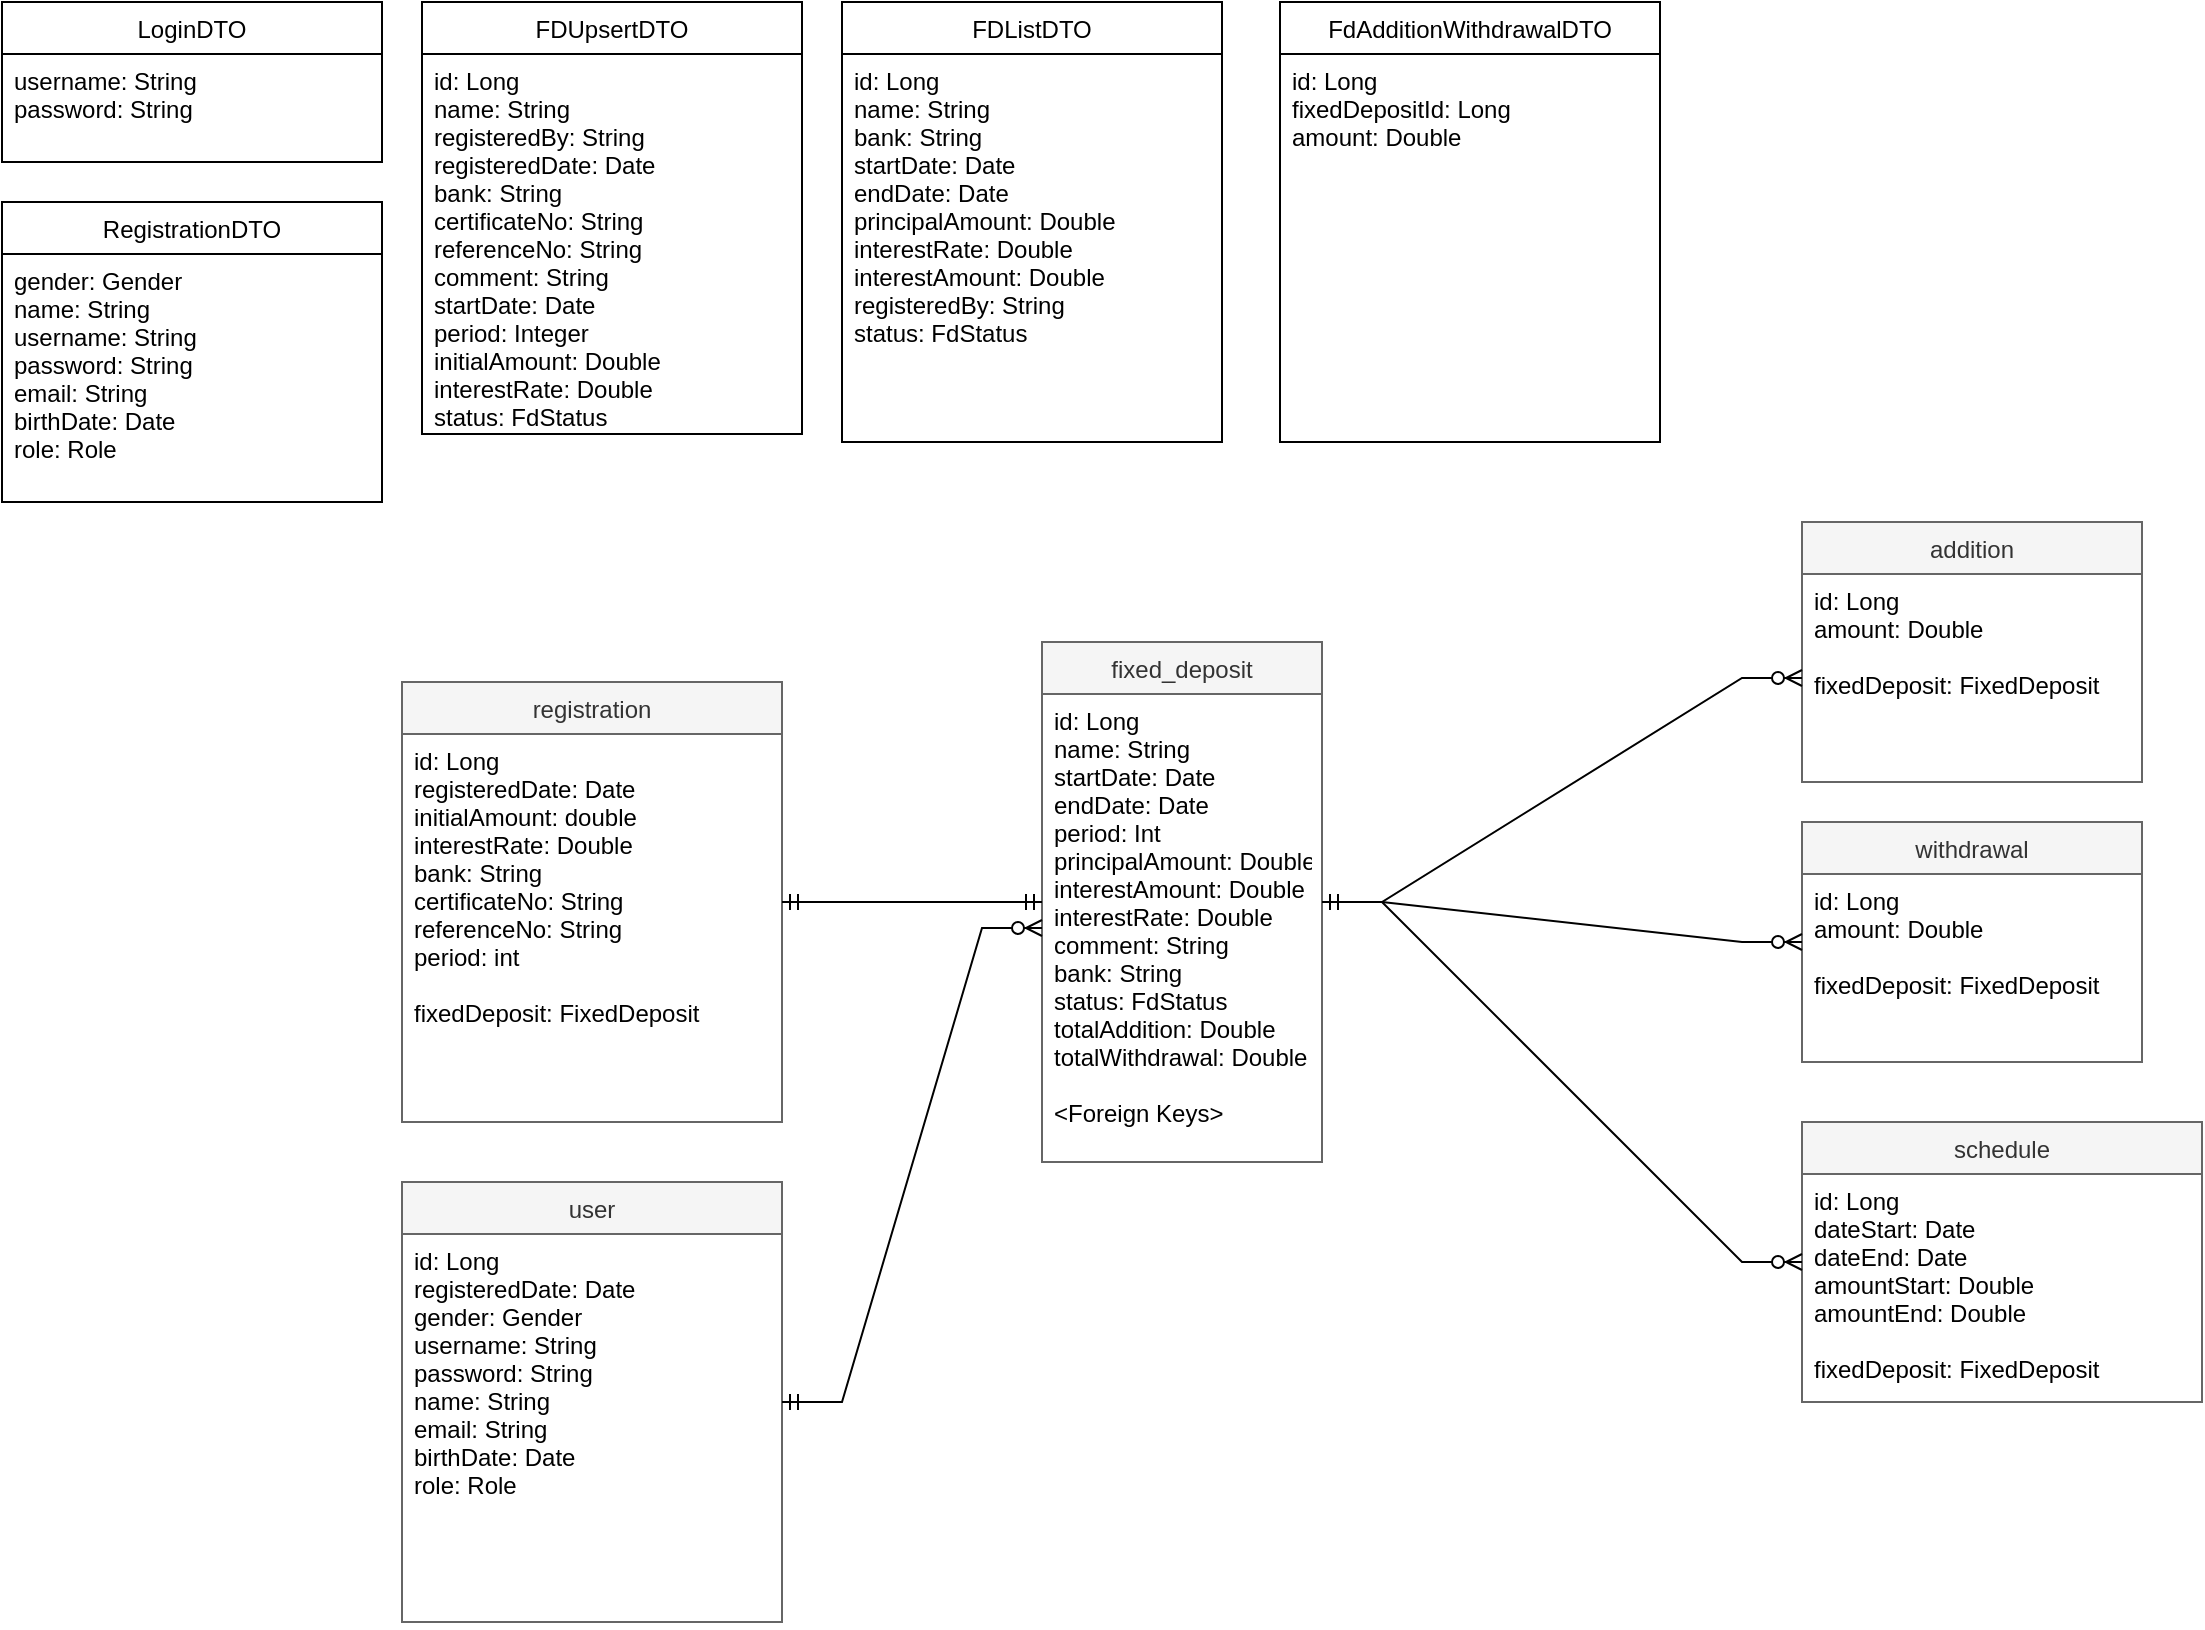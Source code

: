 <mxfile>
    <diagram id="mPpDOSAMnxNj2uNVnUjM" name="Page-1">
        <mxGraphModel dx="1824" dy="1493" grid="1" gridSize="10" guides="1" tooltips="1" connect="1" arrows="1" fold="1" page="1" pageScale="1" pageWidth="827" pageHeight="1169" math="0" shadow="0">
            <root>
                <mxCell id="0"/>
                <mxCell id="1" parent="0"/>
                <mxCell id="t8Pp8utrSWtBbzFyiBZC-5" value="fixed_deposit" style="swimlane;fontStyle=0;childLayout=stackLayout;horizontal=1;startSize=26;fillColor=#f5f5f5;horizontalStack=0;resizeParent=1;resizeParentMax=0;resizeLast=0;collapsible=1;marginBottom=0;fontColor=#333333;strokeColor=#666666;" parent="1" vertex="1">
                    <mxGeometry x="190" y="120" width="140" height="260" as="geometry"/>
                </mxCell>
                <mxCell id="t8Pp8utrSWtBbzFyiBZC-7" value="id: Long&#10;name: String&#10;startDate: Date&#10;endDate: Date&#10;period: Int&#10;principalAmount: Double&#10;interestAmount: Double&#10;interestRate: Double&#10;comment: String&#10;bank: String&#10;status: FdStatus&#10;totalAddition: Double&#10;totalWithdrawal: Double&#10;&#10;&lt;Foreign Keys&gt;" style="text;strokeColor=none;fillColor=none;align=left;verticalAlign=top;spacingLeft=4;spacingRight=4;overflow=hidden;rotatable=0;points=[[0,0.5],[1,0.5]];portConstraint=eastwest;" parent="t8Pp8utrSWtBbzFyiBZC-5" vertex="1">
                    <mxGeometry y="26" width="140" height="234" as="geometry"/>
                </mxCell>
                <mxCell id="t8Pp8utrSWtBbzFyiBZC-9" value="schedule" style="swimlane;fontStyle=0;childLayout=stackLayout;horizontal=1;startSize=26;fillColor=#f5f5f5;horizontalStack=0;resizeParent=1;resizeParentMax=0;resizeLast=0;collapsible=1;marginBottom=0;fontColor=#333333;strokeColor=#666666;" parent="1" vertex="1">
                    <mxGeometry x="570" y="360" width="200" height="140" as="geometry"/>
                </mxCell>
                <mxCell id="t8Pp8utrSWtBbzFyiBZC-10" value="id: Long&#10;dateStart: Date&#10;dateEnd: Date&#10;amountStart: Double&#10;amountEnd: Double&#10;&#10;fixedDeposit: FixedDeposit&#10;" style="text;strokeColor=none;fillColor=none;align=left;verticalAlign=top;spacingLeft=4;spacingRight=4;overflow=hidden;rotatable=0;points=[[0,0.5],[1,0.5]];portConstraint=eastwest;" parent="t8Pp8utrSWtBbzFyiBZC-9" vertex="1">
                    <mxGeometry y="26" width="200" height="114" as="geometry"/>
                </mxCell>
                <mxCell id="t8Pp8utrSWtBbzFyiBZC-12" value="addition" style="swimlane;fontStyle=0;childLayout=stackLayout;horizontal=1;startSize=26;fillColor=#f5f5f5;horizontalStack=0;resizeParent=1;resizeParentMax=0;resizeLast=0;collapsible=1;marginBottom=0;fontColor=#333333;strokeColor=#666666;" parent="1" vertex="1">
                    <mxGeometry x="570" y="60" width="170" height="130" as="geometry"/>
                </mxCell>
                <mxCell id="t8Pp8utrSWtBbzFyiBZC-13" value="id: Long&#10;amount: Double&#10;&#10;fixedDeposit: FixedDeposit" style="text;strokeColor=none;fillColor=none;align=left;verticalAlign=top;spacingLeft=4;spacingRight=4;overflow=hidden;rotatable=0;points=[[0,0.5],[1,0.5]];portConstraint=eastwest;" parent="t8Pp8utrSWtBbzFyiBZC-12" vertex="1">
                    <mxGeometry y="26" width="170" height="104" as="geometry"/>
                </mxCell>
                <mxCell id="t8Pp8utrSWtBbzFyiBZC-15" value="withdrawal" style="swimlane;fontStyle=0;childLayout=stackLayout;horizontal=1;startSize=26;fillColor=#f5f5f5;horizontalStack=0;resizeParent=1;resizeParentMax=0;resizeLast=0;collapsible=1;marginBottom=0;fontColor=#333333;strokeColor=#666666;shadow=0;glass=0;" parent="1" vertex="1">
                    <mxGeometry x="570" y="210" width="170" height="120" as="geometry"/>
                </mxCell>
                <mxCell id="t8Pp8utrSWtBbzFyiBZC-16" value="id: Long&#10;amount: Double&#10;&#10;fixedDeposit: FixedDeposit" style="text;strokeColor=none;fillColor=none;align=left;verticalAlign=top;spacingLeft=4;spacingRight=4;overflow=hidden;rotatable=0;points=[[0,0.5],[1,0.5]];portConstraint=eastwest;" parent="t8Pp8utrSWtBbzFyiBZC-15" vertex="1">
                    <mxGeometry y="26" width="170" height="94" as="geometry"/>
                </mxCell>
                <mxCell id="t8Pp8utrSWtBbzFyiBZC-18" value="registration" style="swimlane;fontStyle=0;childLayout=stackLayout;horizontal=1;startSize=26;fillColor=#f5f5f5;horizontalStack=0;resizeParent=1;resizeParentMax=0;resizeLast=0;collapsible=1;marginBottom=0;fontColor=#333333;strokeColor=#666666;" parent="1" vertex="1">
                    <mxGeometry x="-130" y="140" width="190" height="220" as="geometry"/>
                </mxCell>
                <mxCell id="t8Pp8utrSWtBbzFyiBZC-19" value="id: Long&#10;registeredDate: Date&#10;initialAmount: double&#10;interestRate: Double&#10;bank: String&#10;certificateNo: String&#10;referenceNo: String&#10;period: int&#10;&#10;fixedDeposit: FixedDeposit" style="text;strokeColor=none;fillColor=none;align=left;verticalAlign=top;spacingLeft=4;spacingRight=4;overflow=hidden;rotatable=0;points=[[0,0.5],[1,0.5]];portConstraint=eastwest;" parent="t8Pp8utrSWtBbzFyiBZC-18" vertex="1">
                    <mxGeometry y="26" width="190" height="194" as="geometry"/>
                </mxCell>
                <mxCell id="t8Pp8utrSWtBbzFyiBZC-22" value="" style="edgeStyle=entityRelationEdgeStyle;fontSize=12;html=1;endArrow=ERmandOne;startArrow=ERmandOne;rounded=0;" parent="1" source="t8Pp8utrSWtBbzFyiBZC-18" target="t8Pp8utrSWtBbzFyiBZC-5" edge="1">
                    <mxGeometry width="100" height="100" relative="1" as="geometry">
                        <mxPoint x="70" y="310" as="sourcePoint"/>
                        <mxPoint x="170" y="210" as="targetPoint"/>
                    </mxGeometry>
                </mxCell>
                <mxCell id="t8Pp8utrSWtBbzFyiBZC-25" value="" style="edgeStyle=entityRelationEdgeStyle;fontSize=12;html=1;endArrow=ERzeroToMany;startArrow=ERmandOne;rounded=0;" parent="1" source="t8Pp8utrSWtBbzFyiBZC-5" target="t8Pp8utrSWtBbzFyiBZC-9" edge="1">
                    <mxGeometry width="100" height="100" relative="1" as="geometry">
                        <mxPoint x="310" y="258" as="sourcePoint"/>
                        <mxPoint x="430" y="278" as="targetPoint"/>
                    </mxGeometry>
                </mxCell>
                <mxCell id="t8Pp8utrSWtBbzFyiBZC-26" value="" style="edgeStyle=entityRelationEdgeStyle;fontSize=12;html=1;endArrow=ERzeroToMany;startArrow=ERmandOne;rounded=0;" parent="1" source="t8Pp8utrSWtBbzFyiBZC-5" target="t8Pp8utrSWtBbzFyiBZC-15" edge="1">
                    <mxGeometry width="100" height="100" relative="1" as="geometry">
                        <mxPoint x="370" y="90" as="sourcePoint"/>
                        <mxPoint x="490" y="110" as="targetPoint"/>
                    </mxGeometry>
                </mxCell>
                <mxCell id="12" value="FDUpsertDTO" style="swimlane;fontStyle=0;childLayout=stackLayout;horizontal=1;startSize=26;fillColor=none;horizontalStack=0;resizeParent=1;resizeParentMax=0;resizeLast=0;collapsible=1;marginBottom=0;" parent="1" vertex="1">
                    <mxGeometry x="-120" y="-200" width="190" height="216" as="geometry"/>
                </mxCell>
                <mxCell id="13" value="id: Long&#10;name: String&#10;registeredBy: String&#10;registeredDate: Date&#10;bank: String&#10;certificateNo: String&#10;referenceNo: String&#10;comment: String&#10;startDate: Date&#10;period: Integer&#10;initialAmount: Double&#10;interestRate: Double&#10;status: FdStatus" style="text;strokeColor=none;fillColor=none;align=left;verticalAlign=top;spacingLeft=4;spacingRight=4;overflow=hidden;rotatable=0;points=[[0,0.5],[1,0.5]];portConstraint=eastwest;" parent="12" vertex="1">
                    <mxGeometry y="26" width="190" height="190" as="geometry"/>
                </mxCell>
                <mxCell id="14" value="FDListDTO" style="swimlane;fontStyle=0;childLayout=stackLayout;horizontal=1;startSize=26;fillColor=none;horizontalStack=0;resizeParent=1;resizeParentMax=0;resizeLast=0;collapsible=1;marginBottom=0;" parent="1" vertex="1">
                    <mxGeometry x="90" y="-200" width="190" height="220" as="geometry"/>
                </mxCell>
                <mxCell id="15" value="id: Long&#10;name: String&#10;bank: String&#10;startDate: Date&#10;endDate: Date&#10;principalAmount: Double&#10;interestRate: Double&#10;interestAmount: Double&#10;registeredBy: String&#10;status: FdStatus" style="text;strokeColor=none;fillColor=none;align=left;verticalAlign=top;spacingLeft=4;spacingRight=4;overflow=hidden;rotatable=0;points=[[0,0.5],[1,0.5]];portConstraint=eastwest;" parent="14" vertex="1">
                    <mxGeometry y="26" width="190" height="194" as="geometry"/>
                </mxCell>
                <mxCell id="16" value="" style="edgeStyle=entityRelationEdgeStyle;fontSize=12;html=1;endArrow=ERzeroToMany;startArrow=ERmandOne;rounded=0;" parent="1" source="t8Pp8utrSWtBbzFyiBZC-5" target="t8Pp8utrSWtBbzFyiBZC-13" edge="1">
                    <mxGeometry width="100" height="100" relative="1" as="geometry">
                        <mxPoint x="340" y="260" as="sourcePoint"/>
                        <mxPoint x="580" y="280" as="targetPoint"/>
                    </mxGeometry>
                </mxCell>
                <mxCell id="17" value="FdAdditionWithdrawalDTO" style="swimlane;fontStyle=0;childLayout=stackLayout;horizontal=1;startSize=26;fillColor=none;horizontalStack=0;resizeParent=1;resizeParentMax=0;resizeLast=0;collapsible=1;marginBottom=0;" parent="1" vertex="1">
                    <mxGeometry x="309" y="-200" width="190" height="220" as="geometry"/>
                </mxCell>
                <mxCell id="18" value="id: Long&#10;fixedDepositId: Long&#10;amount: Double" style="text;strokeColor=none;fillColor=none;align=left;verticalAlign=top;spacingLeft=4;spacingRight=4;overflow=hidden;rotatable=0;points=[[0,0.5],[1,0.5]];portConstraint=eastwest;" parent="17" vertex="1">
                    <mxGeometry y="26" width="190" height="194" as="geometry"/>
                </mxCell>
                <mxCell id="19" value="user" style="swimlane;fontStyle=0;childLayout=stackLayout;horizontal=1;startSize=26;fillColor=#f5f5f5;horizontalStack=0;resizeParent=1;resizeParentMax=0;resizeLast=0;collapsible=1;marginBottom=0;fontColor=#333333;strokeColor=#666666;" parent="1" vertex="1">
                    <mxGeometry x="-130" y="390" width="190" height="220" as="geometry"/>
                </mxCell>
                <mxCell id="20" value="id: Long&#10;registeredDate: Date&#10;gender: Gender&#10;username: String&#10;password: String&#10;name: String&#10;email: String&#10;birthDate: Date&#10;role: Role" style="text;strokeColor=none;fillColor=none;align=left;verticalAlign=top;spacingLeft=4;spacingRight=4;overflow=hidden;rotatable=0;points=[[0,0.5],[1,0.5]];portConstraint=eastwest;" parent="19" vertex="1">
                    <mxGeometry y="26" width="190" height="194" as="geometry"/>
                </mxCell>
                <mxCell id="22" value="" style="edgeStyle=entityRelationEdgeStyle;fontSize=12;html=1;endArrow=ERzeroToMany;startArrow=ERmandOne;rounded=0;" parent="1" source="19" target="t8Pp8utrSWtBbzFyiBZC-7" edge="1">
                    <mxGeometry width="100" height="100" relative="1" as="geometry">
                        <mxPoint x="160" y="410" as="sourcePoint"/>
                        <mxPoint x="400" y="430" as="targetPoint"/>
                    </mxGeometry>
                </mxCell>
                <mxCell id="24" value="LoginDTO" style="swimlane;fontStyle=0;childLayout=stackLayout;horizontal=1;startSize=26;fillColor=none;horizontalStack=0;resizeParent=1;resizeParentMax=0;resizeLast=0;collapsible=1;marginBottom=0;" parent="1" vertex="1">
                    <mxGeometry x="-330" y="-200" width="190" height="80" as="geometry"/>
                </mxCell>
                <mxCell id="25" value="username: String&#10;password: String" style="text;strokeColor=none;fillColor=none;align=left;verticalAlign=top;spacingLeft=4;spacingRight=4;overflow=hidden;rotatable=0;points=[[0,0.5],[1,0.5]];portConstraint=eastwest;" parent="24" vertex="1">
                    <mxGeometry y="26" width="190" height="54" as="geometry"/>
                </mxCell>
                <mxCell id="26" value="RegistrationDTO" style="swimlane;fontStyle=0;childLayout=stackLayout;horizontal=1;startSize=26;fillColor=none;horizontalStack=0;resizeParent=1;resizeParentMax=0;resizeLast=0;collapsible=1;marginBottom=0;" parent="1" vertex="1">
                    <mxGeometry x="-330" y="-100" width="190" height="150" as="geometry"/>
                </mxCell>
                <mxCell id="27" value="gender: Gender&#10;name: String&#10;username: String&#10;password: String&#10;email: String&#10;birthDate: Date&#10;role: Role" style="text;strokeColor=none;fillColor=none;align=left;verticalAlign=top;spacingLeft=4;spacingRight=4;overflow=hidden;rotatable=0;points=[[0,0.5],[1,0.5]];portConstraint=eastwest;" parent="26" vertex="1">
                    <mxGeometry y="26" width="190" height="124" as="geometry"/>
                </mxCell>
            </root>
        </mxGraphModel>
    </diagram>
</mxfile>